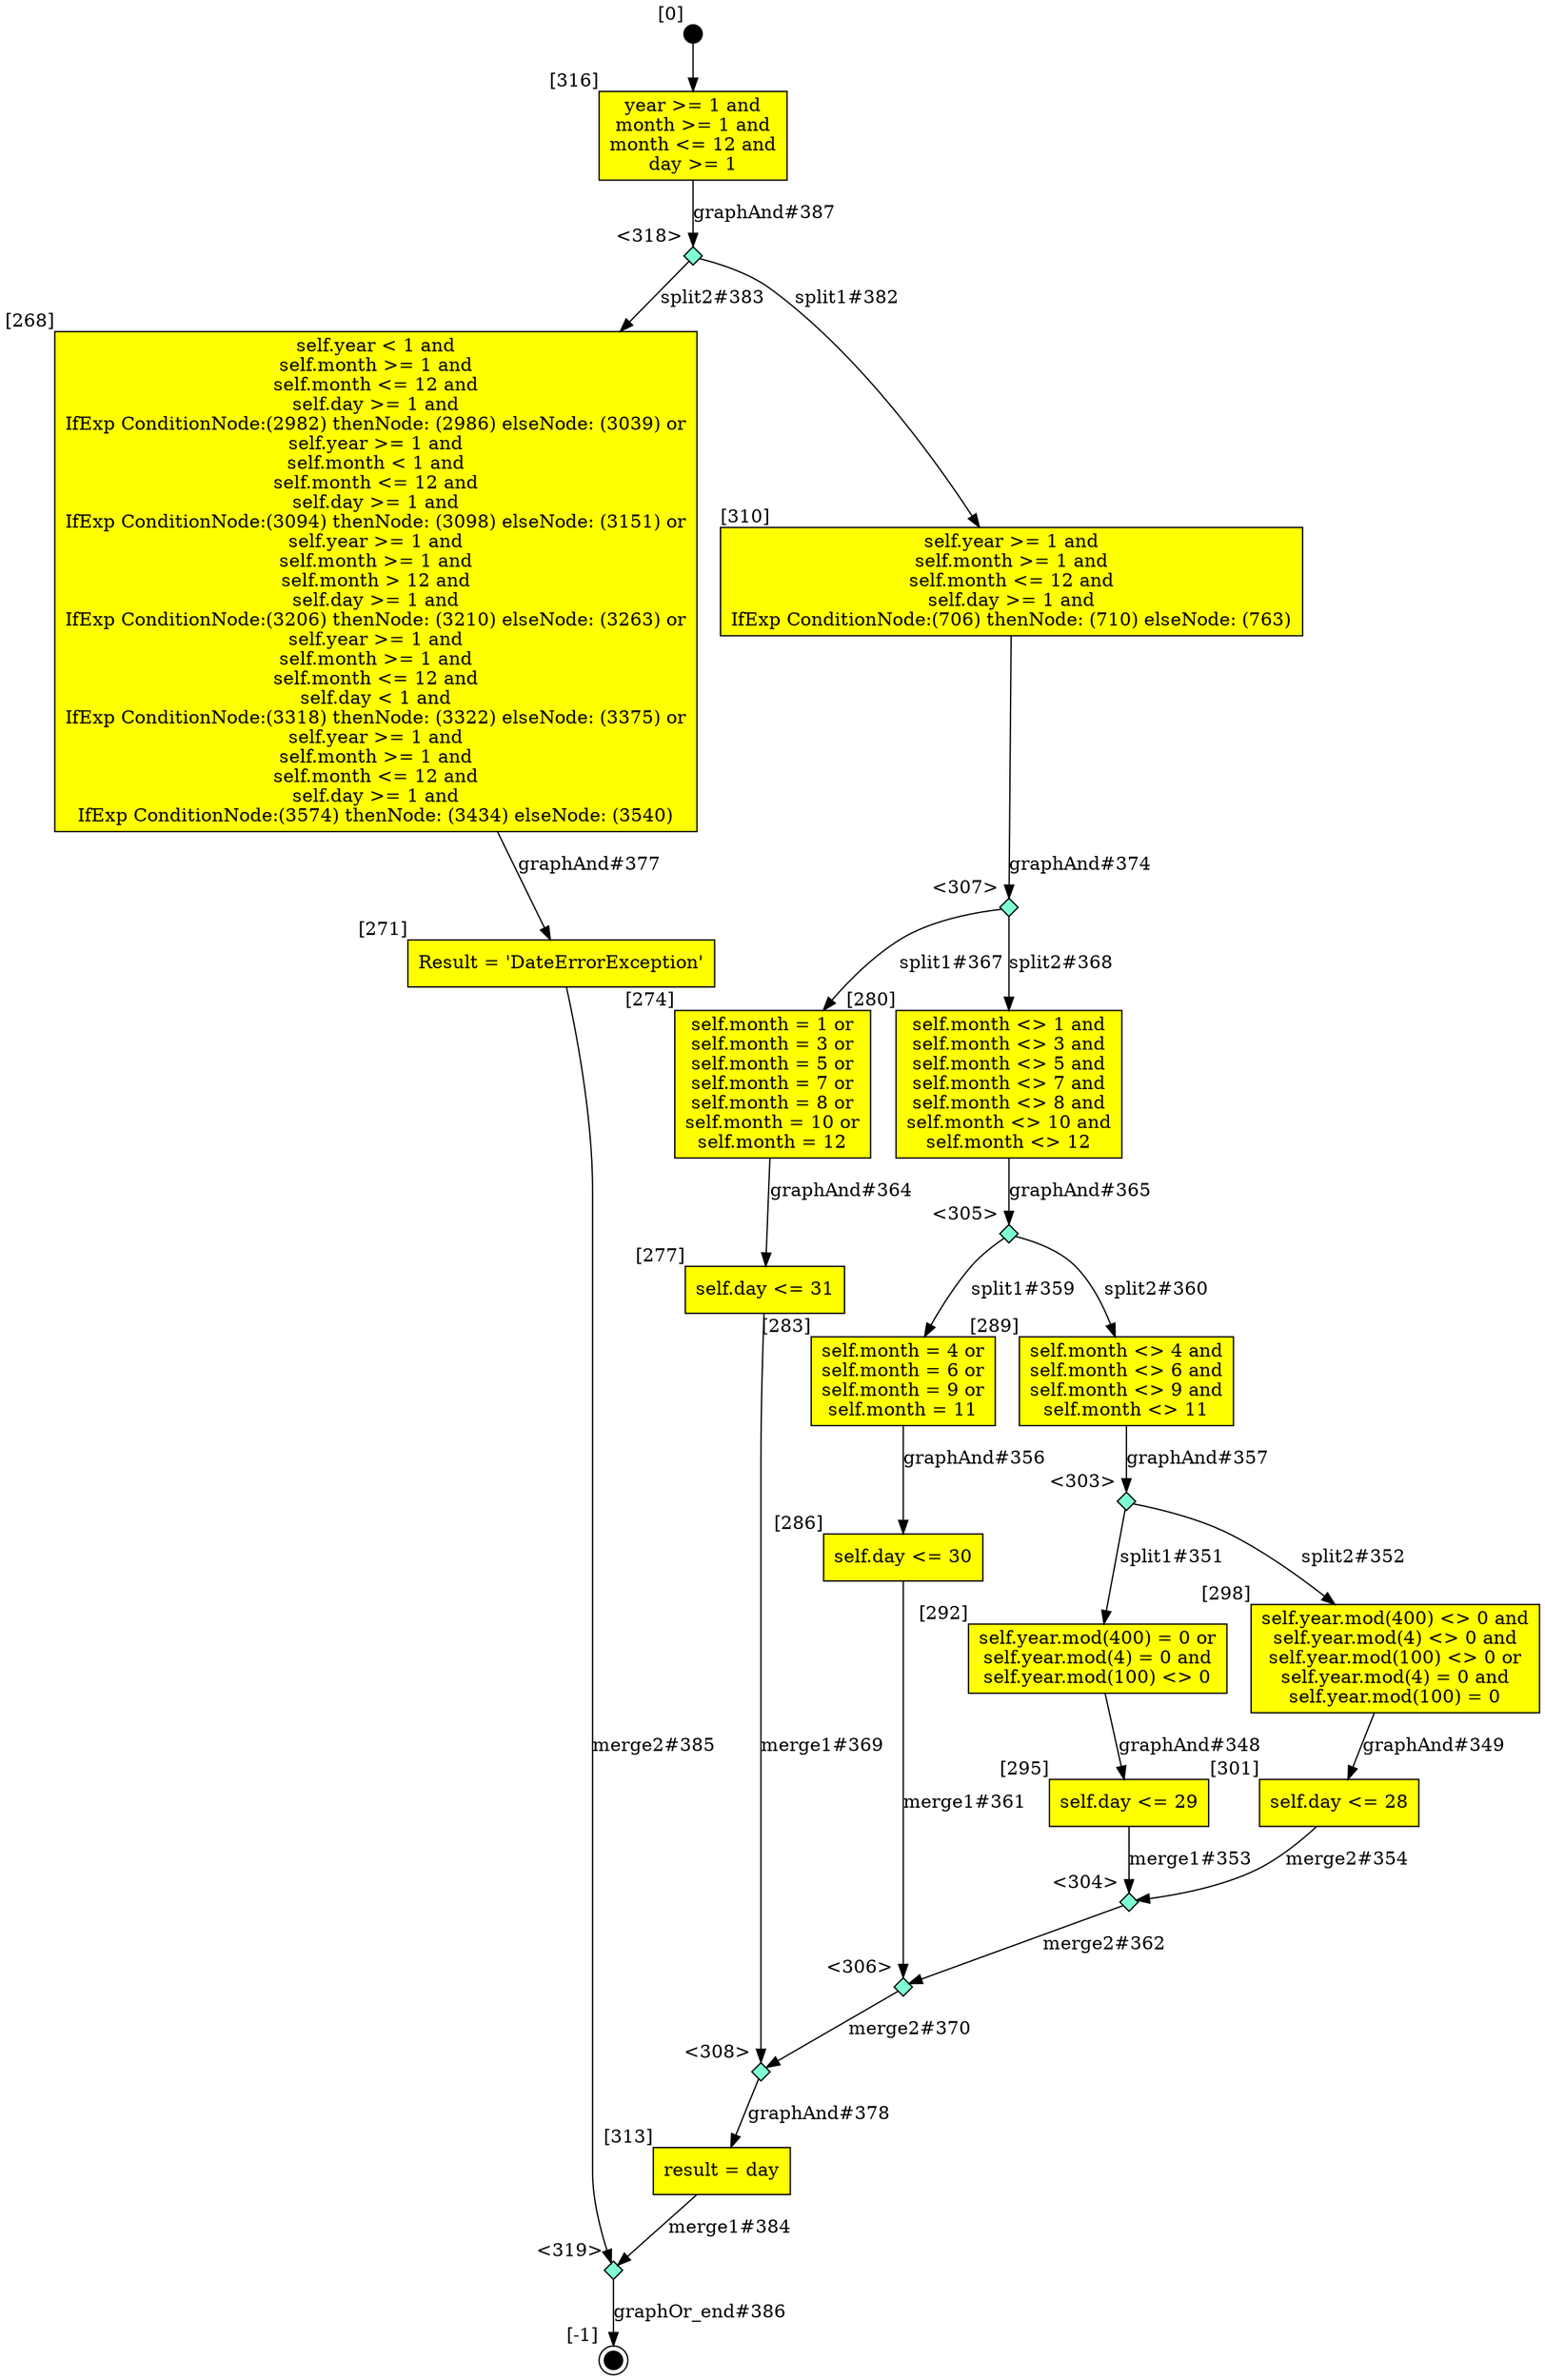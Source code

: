 digraph CLG {
  268 [shape="box", label="self.year < 1 and
self.month >= 1 and
self.month <= 12 and
self.day >= 1 and
IfExp ConditionNode:(2982) thenNode: (2986) elseNode: (3039) or
self.year >= 1 and
self.month < 1 and
self.month <= 12 and
self.day >= 1 and
IfExp ConditionNode:(3094) thenNode: (3098) elseNode: (3151) or
self.year >= 1 and
self.month >= 1 and
self.month > 12 and
self.day >= 1 and
IfExp ConditionNode:(3206) thenNode: (3210) elseNode: (3263) or
self.year >= 1 and
self.month >= 1 and
self.month <= 12 and
self.day < 1 and
IfExp ConditionNode:(3318) thenNode: (3322) elseNode: (3375) or
self.year >= 1 and
self.month >= 1 and
self.month <= 12 and
self.day >= 1 and
IfExp ConditionNode:(3574) thenNode: (3434) elseNode: (3540)
", style=filled, fillcolor=yellow, xlabel="[268]"];
  271 [shape="box", label="Result = 'DateErrorException'", style=filled, fillcolor=yellow, xlabel="[271]"];
  272 [style=filled, fillcolor=black, shape="doublecircle", label="", fixedsize=true, width=.2, height=.2, xlabel="[-1]"];
  274 [shape="box", label="self.month = 1 or
self.month = 3 or
self.month = 5 or
self.month = 7 or
self.month = 8 or
self.month = 10 or
self.month = 12
", style=filled, fillcolor=yellow, xlabel="[274]"];
  277 [shape="box", label="self.day <= 31", style=filled, fillcolor=yellow, xlabel="[277]"];
  280 [shape="box", label="self.month <> 1 and
self.month <> 3 and
self.month <> 5 and
self.month <> 7 and
self.month <> 8 and
self.month <> 10 and
self.month <> 12
", style=filled, fillcolor=yellow, xlabel="[280]"];
  283 [shape="box", label="self.month = 4 or
self.month = 6 or
self.month = 9 or
self.month = 11
", style=filled, fillcolor=yellow, xlabel="[283]"];
  286 [shape="box", label="self.day <= 30", style=filled, fillcolor=yellow, xlabel="[286]"];
  289 [shape="box", label="self.month <> 4 and
self.month <> 6 and
self.month <> 9 and
self.month <> 11
", style=filled, fillcolor=yellow, xlabel="[289]"];
  292 [shape="box", label="self.year.mod(400) = 0 or
self.year.mod(4) = 0 and
self.year.mod(100) <> 0
", style=filled, fillcolor=yellow, xlabel="[292]"];
  295 [shape="box", label="self.day <= 29", style=filled, fillcolor=yellow, xlabel="[295]"];
  298 [shape="box", label="self.year.mod(400) <> 0 and
self.year.mod(4) <> 0 and
self.year.mod(100) <> 0 or
self.year.mod(4) = 0 and
self.year.mod(100) = 0
", style=filled, fillcolor=yellow, xlabel="[298]"];
  301 [shape="box", label="self.day <= 28", style=filled, fillcolor=yellow, xlabel="[301]"];
  303 [shape="diamond", label="", xlabel="<303>", style=filled, fillcolor=aquamarine, fixedsize=true, width=.2, height=.2];
  304 [shape="diamond", label="", xlabel="<304>", style=filled, fillcolor=aquamarine, fixedsize=true, width=.2, height=.2];
  305 [shape="diamond", label="", xlabel="<305>", style=filled, fillcolor=aquamarine, fixedsize=true, width=.2, height=.2];
  306 [shape="diamond", label="", xlabel="<306>", style=filled, fillcolor=aquamarine, fixedsize=true, width=.2, height=.2];
  307 [shape="diamond", label="", xlabel="<307>", style=filled, fillcolor=aquamarine, fixedsize=true, width=.2, height=.2];
  308 [shape="diamond", label="", xlabel="<308>", style=filled, fillcolor=aquamarine, fixedsize=true, width=.2, height=.2];
  310 [shape="box", label="self.year >= 1 and
self.month >= 1 and
self.month <= 12 and
self.day >= 1 and
IfExp ConditionNode:(706) thenNode: (710) elseNode: (763)
", style=filled, fillcolor=yellow, xlabel="[310]"];
  313 [shape="box", label="result = day", style=filled, fillcolor=yellow, xlabel="[313]"];
  315 [style=filled, fillcolor=black, shape="circle", label="", fixedsize=true, width=.2, height=.2, xlabel="[0]"];
  316 [shape="box", label="year >= 1 and
month >= 1 and
month <= 12 and
day >= 1
", style=filled, fillcolor=yellow, xlabel="[316]"];
  318 [shape="diamond", label="", xlabel="<318>", style=filled, fillcolor=aquamarine, fixedsize=true, width=.2, height=.2];
  319 [shape="diamond", label="", xlabel="<319>", style=filled, fillcolor=aquamarine, fixedsize=true, width=.2, height=.2];
  313 -> 319[label="merge1#384"];
  271 -> 319[label="merge2#385"];
  319 -> 272[label="graphOr_end#386"];
  316 -> 318[label="graphAnd#387"];
  292 -> 295[label="graphAnd#348"];
  298 -> 301[label="graphAnd#349"];
  303 -> 292[label="split1#351"];
  303 -> 298[label="split2#352"];
  295 -> 304[label="merge1#353"];
  301 -> 304[label="merge2#354"];
  283 -> 286[label="graphAnd#356"];
  289 -> 303[label="graphAnd#357"];
  305 -> 283[label="split1#359"];
  305 -> 289[label="split2#360"];
  286 -> 306[label="merge1#361"];
  304 -> 306[label="merge2#362"];
  274 -> 277[label="graphAnd#364"];
  280 -> 305[label="graphAnd#365"];
  307 -> 274[label="split1#367"];
  307 -> 280[label="split2#368"];
  277 -> 308[label="merge1#369"];
  306 -> 308[label="merge2#370"];
  310 -> 307[label="graphAnd#374"];
  268 -> 271[label="graphAnd#377"];
  308 -> 313[label="graphAnd#378"];
  315 -> 316;
  318 -> 310[label="split1#382"];
  318 -> 268[label="split2#383"];
}
